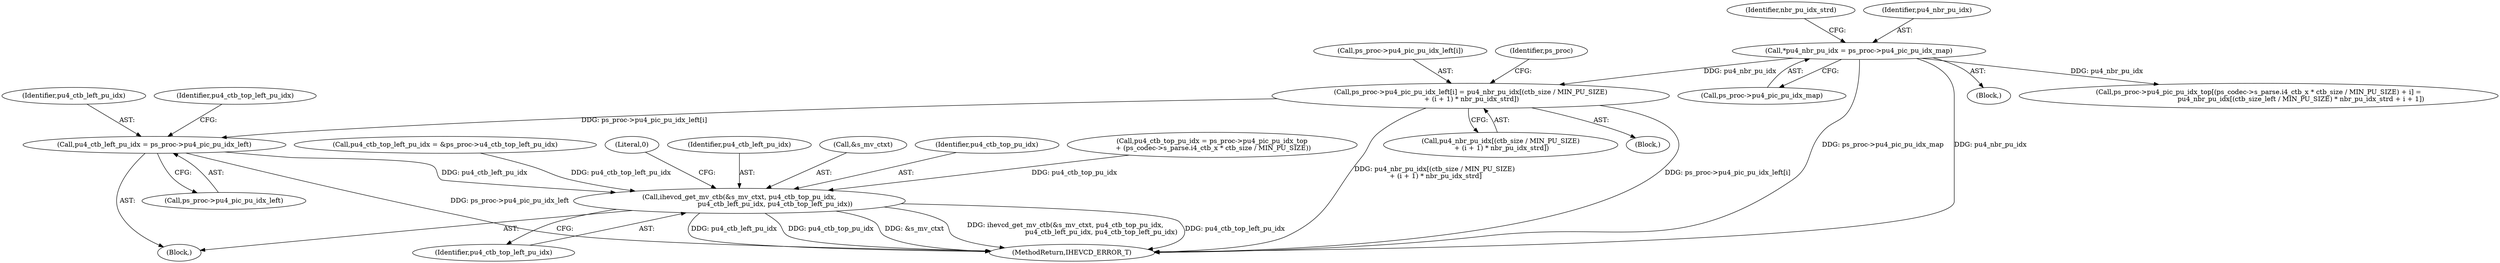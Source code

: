 digraph "0_Android_bcfc7124f6ef9f1ec128fb2e90de774a5b33d199_0@array" {
"1003732" [label="(Call,ps_proc->pu4_pic_pu_idx_left[i] = pu4_nbr_pu_idx[(ctb_size / MIN_PU_SIZE)\n + (i + 1) * nbr_pu_idx_strd])"];
"1003483" [label="(Call,*pu4_nbr_pu_idx = ps_proc->pu4_pic_pu_idx_map)"];
"1003285" [label="(Call,pu4_ctb_left_pu_idx = ps_proc->pu4_pic_pu_idx_left)"];
"1003411" [label="(Call,ihevcd_get_mv_ctb(&s_mv_ctxt, pu4_ctb_top_pu_idx,\n                                  pu4_ctb_left_pu_idx, pu4_ctb_top_left_pu_idx))"];
"1003738" [label="(Call,pu4_nbr_pu_idx[(ctb_size / MIN_PU_SIZE)\n + (i + 1) * nbr_pu_idx_strd])"];
"1003415" [label="(Identifier,pu4_ctb_left_pu_idx)"];
"1003412" [label="(Call,&s_mv_ctxt)"];
"1003414" [label="(Identifier,pu4_ctb_top_pu_idx)"];
"1003411" [label="(Call,ihevcd_get_mv_ctb(&s_mv_ctxt, pu4_ctb_top_pu_idx,\n                                  pu4_ctb_left_pu_idx, pu4_ctb_top_left_pu_idx))"];
"1003270" [label="(Call,pu4_ctb_top_pu_idx = ps_proc->pu4_pic_pu_idx_top\n + (ps_codec->s_parse.i4_ctb_x * ctb_size / MIN_PU_SIZE))"];
"1003490" [label="(Identifier,nbr_pu_idx_strd)"];
"1003733" [label="(Call,ps_proc->pu4_pic_pu_idx_left[i])"];
"1003731" [label="(Block,)"];
"1003191" [label="(Block,)"];
"1003752" [label="(Identifier,ps_proc)"];
"1003484" [label="(Identifier,pu4_nbr_pu_idx)"];
"1003485" [label="(Call,ps_proc->pu4_pic_pu_idx_map)"];
"1003290" [label="(Call,pu4_ctb_top_left_pu_idx = &ps_proc->u4_ctb_top_left_pu_idx)"];
"1003418" [label="(Block,)"];
"1003286" [label="(Identifier,pu4_ctb_left_pu_idx)"];
"1003287" [label="(Call,ps_proc->pu4_pic_pu_idx_left)"];
"1005173" [label="(MethodReturn,IHEVCD_ERROR_T)"];
"1003416" [label="(Identifier,pu4_ctb_top_left_pu_idx)"];
"1003749" [label="(Call,ps_proc->pu4_pic_pu_idx_top[(ps_codec->s_parse.i4_ctb_x * ctb_size / MIN_PU_SIZE) + i] =\n                                        pu4_nbr_pu_idx[(ctb_size_left / MIN_PU_SIZE) * nbr_pu_idx_strd + i + 1])"];
"1003285" [label="(Call,pu4_ctb_left_pu_idx = ps_proc->pu4_pic_pu_idx_left)"];
"1003291" [label="(Identifier,pu4_ctb_top_left_pu_idx)"];
"1003483" [label="(Call,*pu4_nbr_pu_idx = ps_proc->pu4_pic_pu_idx_map)"];
"1003778" [label="(Literal,0)"];
"1003732" [label="(Call,ps_proc->pu4_pic_pu_idx_left[i] = pu4_nbr_pu_idx[(ctb_size / MIN_PU_SIZE)\n + (i + 1) * nbr_pu_idx_strd])"];
"1003732" -> "1003731"  [label="AST: "];
"1003732" -> "1003738"  [label="CFG: "];
"1003733" -> "1003732"  [label="AST: "];
"1003738" -> "1003732"  [label="AST: "];
"1003752" -> "1003732"  [label="CFG: "];
"1003732" -> "1005173"  [label="DDG: ps_proc->pu4_pic_pu_idx_left[i]"];
"1003732" -> "1005173"  [label="DDG: pu4_nbr_pu_idx[(ctb_size / MIN_PU_SIZE)\n + (i + 1) * nbr_pu_idx_strd]"];
"1003732" -> "1003285"  [label="DDG: ps_proc->pu4_pic_pu_idx_left[i]"];
"1003483" -> "1003732"  [label="DDG: pu4_nbr_pu_idx"];
"1003483" -> "1003418"  [label="AST: "];
"1003483" -> "1003485"  [label="CFG: "];
"1003484" -> "1003483"  [label="AST: "];
"1003485" -> "1003483"  [label="AST: "];
"1003490" -> "1003483"  [label="CFG: "];
"1003483" -> "1005173"  [label="DDG: ps_proc->pu4_pic_pu_idx_map"];
"1003483" -> "1005173"  [label="DDG: pu4_nbr_pu_idx"];
"1003483" -> "1003749"  [label="DDG: pu4_nbr_pu_idx"];
"1003285" -> "1003191"  [label="AST: "];
"1003285" -> "1003287"  [label="CFG: "];
"1003286" -> "1003285"  [label="AST: "];
"1003287" -> "1003285"  [label="AST: "];
"1003291" -> "1003285"  [label="CFG: "];
"1003285" -> "1005173"  [label="DDG: ps_proc->pu4_pic_pu_idx_left"];
"1003285" -> "1003411"  [label="DDG: pu4_ctb_left_pu_idx"];
"1003411" -> "1003191"  [label="AST: "];
"1003411" -> "1003416"  [label="CFG: "];
"1003412" -> "1003411"  [label="AST: "];
"1003414" -> "1003411"  [label="AST: "];
"1003415" -> "1003411"  [label="AST: "];
"1003416" -> "1003411"  [label="AST: "];
"1003778" -> "1003411"  [label="CFG: "];
"1003411" -> "1005173"  [label="DDG: pu4_ctb_top_left_pu_idx"];
"1003411" -> "1005173"  [label="DDG: pu4_ctb_left_pu_idx"];
"1003411" -> "1005173"  [label="DDG: pu4_ctb_top_pu_idx"];
"1003411" -> "1005173"  [label="DDG: &s_mv_ctxt"];
"1003411" -> "1005173"  [label="DDG: ihevcd_get_mv_ctb(&s_mv_ctxt, pu4_ctb_top_pu_idx,\n                                  pu4_ctb_left_pu_idx, pu4_ctb_top_left_pu_idx)"];
"1003270" -> "1003411"  [label="DDG: pu4_ctb_top_pu_idx"];
"1003290" -> "1003411"  [label="DDG: pu4_ctb_top_left_pu_idx"];
}

